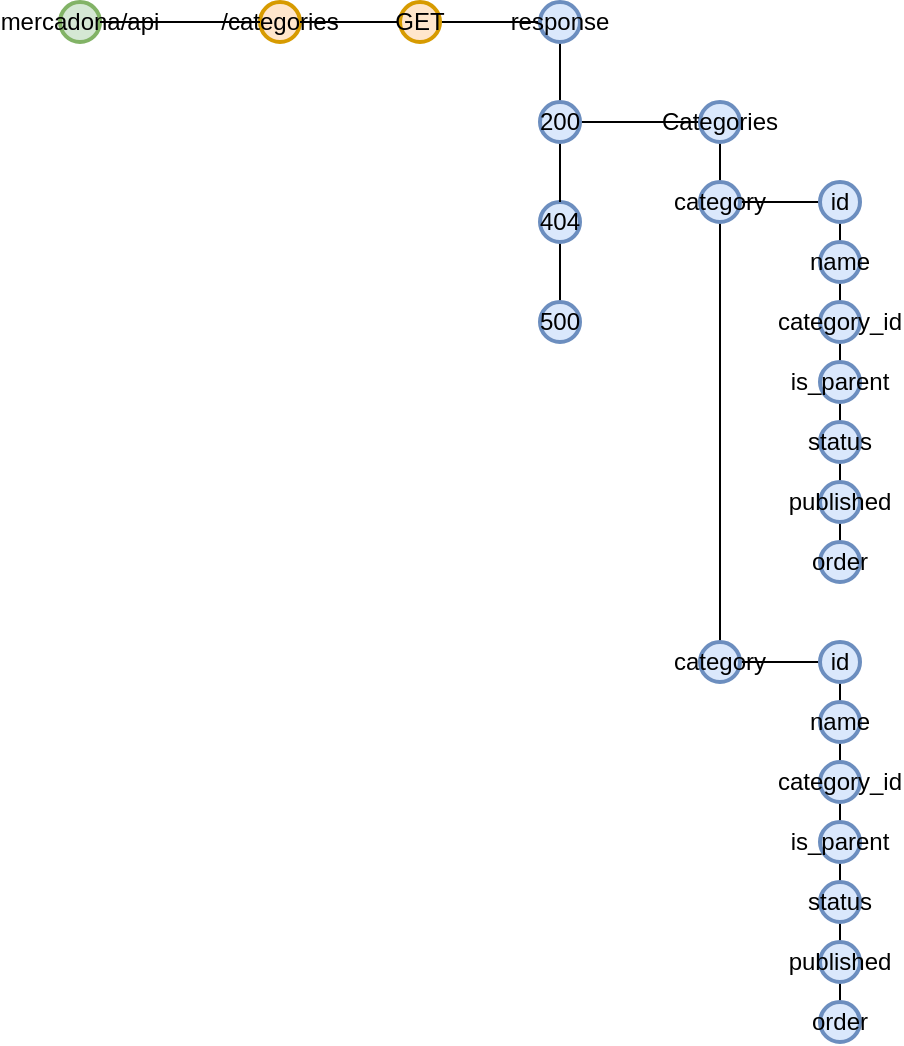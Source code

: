 <mxfile version="20.6.0" type="github">
  <diagram id="62L7udKTN0seH_R6N3dy" name="Página-1">
    <mxGraphModel dx="976" dy="579" grid="1" gridSize="10" guides="1" tooltips="1" connect="1" arrows="1" fold="1" page="1" pageScale="1" pageWidth="827" pageHeight="1169" math="0" shadow="0">
      <root>
        <mxCell id="0" />
        <mxCell id="1" parent="0" />
        <mxCell id="DiYAFlhnTvCMc2Pwmvz9-1" value="mercadona/api" style="strokeWidth=2;html=1;shape=mxgraph.flowchart.start_2;whiteSpace=wrap;fillColor=#d5e8d4;strokeColor=#82b366;" vertex="1" parent="1">
          <mxGeometry x="130" y="210" width="20" height="20" as="geometry" />
        </mxCell>
        <mxCell id="DiYAFlhnTvCMc2Pwmvz9-2" value="/categories" style="strokeWidth=2;html=1;shape=mxgraph.flowchart.start_2;whiteSpace=wrap;fillColor=#ffe6cc;strokeColor=#d79b00;" vertex="1" parent="1">
          <mxGeometry x="230" y="210" width="20" height="20" as="geometry" />
        </mxCell>
        <mxCell id="DiYAFlhnTvCMc2Pwmvz9-10" value="" style="edgeStyle=orthogonalEdgeStyle;rounded=0;orthogonalLoop=1;jettySize=auto;html=1;endArrow=none;endFill=0;" edge="1" parent="1" source="DiYAFlhnTvCMc2Pwmvz9-3" target="DiYAFlhnTvCMc2Pwmvz9-9">
          <mxGeometry relative="1" as="geometry" />
        </mxCell>
        <mxCell id="DiYAFlhnTvCMc2Pwmvz9-64" value="" style="edgeStyle=orthogonalEdgeStyle;rounded=0;orthogonalLoop=1;jettySize=auto;html=1;endArrow=none;endFill=0;" edge="1" parent="1" source="DiYAFlhnTvCMc2Pwmvz9-3" target="DiYAFlhnTvCMc2Pwmvz9-59">
          <mxGeometry relative="1" as="geometry" />
        </mxCell>
        <mxCell id="DiYAFlhnTvCMc2Pwmvz9-3" value="response" style="strokeWidth=2;html=1;shape=mxgraph.flowchart.start_2;whiteSpace=wrap;fillColor=#dae8fc;strokeColor=#6c8ebf;" vertex="1" parent="1">
          <mxGeometry x="370" y="210" width="20" height="20" as="geometry" />
        </mxCell>
        <mxCell id="DiYAFlhnTvCMc2Pwmvz9-4" value="" style="endArrow=none;html=1;rounded=0;exitX=1;exitY=0.5;exitDx=0;exitDy=0;exitPerimeter=0;entryX=0;entryY=0.5;entryDx=0;entryDy=0;entryPerimeter=0;" edge="1" parent="1" source="DiYAFlhnTvCMc2Pwmvz9-1" target="DiYAFlhnTvCMc2Pwmvz9-2">
          <mxGeometry width="50" height="50" relative="1" as="geometry">
            <mxPoint x="390" y="330" as="sourcePoint" />
            <mxPoint x="220" y="210" as="targetPoint" />
          </mxGeometry>
        </mxCell>
        <mxCell id="DiYAFlhnTvCMc2Pwmvz9-13" value="" style="edgeStyle=orthogonalEdgeStyle;rounded=0;orthogonalLoop=1;jettySize=auto;html=1;endArrow=none;endFill=0;" edge="1" parent="1" source="DiYAFlhnTvCMc2Pwmvz9-6" target="DiYAFlhnTvCMc2Pwmvz9-12">
          <mxGeometry relative="1" as="geometry" />
        </mxCell>
        <mxCell id="DiYAFlhnTvCMc2Pwmvz9-6" value="404" style="strokeWidth=2;html=1;shape=mxgraph.flowchart.start_2;whiteSpace=wrap;fillColor=#dae8fc;strokeColor=#6c8ebf;" vertex="1" parent="1">
          <mxGeometry x="370" y="310" width="20" height="20" as="geometry" />
        </mxCell>
        <mxCell id="DiYAFlhnTvCMc2Pwmvz9-11" value="" style="edgeStyle=orthogonalEdgeStyle;rounded=0;orthogonalLoop=1;jettySize=auto;html=1;endArrow=none;endFill=0;" edge="1" parent="1" source="DiYAFlhnTvCMc2Pwmvz9-9" target="DiYAFlhnTvCMc2Pwmvz9-6">
          <mxGeometry relative="1" as="geometry" />
        </mxCell>
        <mxCell id="DiYAFlhnTvCMc2Pwmvz9-15" value="" style="edgeStyle=orthogonalEdgeStyle;rounded=0;orthogonalLoop=1;jettySize=auto;html=1;endArrow=none;endFill=0;" edge="1" parent="1" source="DiYAFlhnTvCMc2Pwmvz9-9" target="DiYAFlhnTvCMc2Pwmvz9-14">
          <mxGeometry relative="1" as="geometry" />
        </mxCell>
        <mxCell id="DiYAFlhnTvCMc2Pwmvz9-9" value="200" style="strokeWidth=2;html=1;shape=mxgraph.flowchart.start_2;whiteSpace=wrap;fillColor=#dae8fc;strokeColor=#6c8ebf;" vertex="1" parent="1">
          <mxGeometry x="370" y="260" width="20" height="20" as="geometry" />
        </mxCell>
        <mxCell id="DiYAFlhnTvCMc2Pwmvz9-12" value="500" style="strokeWidth=2;html=1;shape=mxgraph.flowchart.start_2;whiteSpace=wrap;fillColor=#dae8fc;strokeColor=#6c8ebf;" vertex="1" parent="1">
          <mxGeometry x="370" y="360" width="20" height="20" as="geometry" />
        </mxCell>
        <mxCell id="DiYAFlhnTvCMc2Pwmvz9-20" value="" style="edgeStyle=orthogonalEdgeStyle;rounded=0;orthogonalLoop=1;jettySize=auto;html=1;endArrow=none;endFill=0;" edge="1" parent="1" source="DiYAFlhnTvCMc2Pwmvz9-14" target="DiYAFlhnTvCMc2Pwmvz9-17">
          <mxGeometry relative="1" as="geometry" />
        </mxCell>
        <mxCell id="DiYAFlhnTvCMc2Pwmvz9-14" value="Categories" style="strokeWidth=2;html=1;shape=mxgraph.flowchart.start_2;whiteSpace=wrap;fillColor=#dae8fc;strokeColor=#6c8ebf;" vertex="1" parent="1">
          <mxGeometry x="450" y="260" width="20" height="20" as="geometry" />
        </mxCell>
        <mxCell id="DiYAFlhnTvCMc2Pwmvz9-22" style="edgeStyle=orthogonalEdgeStyle;rounded=0;orthogonalLoop=1;jettySize=auto;html=1;exitX=0.5;exitY=1;exitDx=0;exitDy=0;exitPerimeter=0;entryX=0.5;entryY=0;entryDx=0;entryDy=0;entryPerimeter=0;endArrow=none;endFill=0;" edge="1" parent="1" source="DiYAFlhnTvCMc2Pwmvz9-17" target="DiYAFlhnTvCMc2Pwmvz9-21">
          <mxGeometry relative="1" as="geometry" />
        </mxCell>
        <mxCell id="DiYAFlhnTvCMc2Pwmvz9-24" value="" style="edgeStyle=orthogonalEdgeStyle;rounded=0;orthogonalLoop=1;jettySize=auto;html=1;endArrow=none;endFill=0;" edge="1" parent="1" source="DiYAFlhnTvCMc2Pwmvz9-17" target="DiYAFlhnTvCMc2Pwmvz9-23">
          <mxGeometry relative="1" as="geometry" />
        </mxCell>
        <mxCell id="DiYAFlhnTvCMc2Pwmvz9-17" value="category" style="strokeWidth=2;html=1;shape=mxgraph.flowchart.start_2;whiteSpace=wrap;fillColor=#dae8fc;strokeColor=#6c8ebf;" vertex="1" parent="1">
          <mxGeometry x="450" y="300" width="20" height="20" as="geometry" />
        </mxCell>
        <mxCell id="DiYAFlhnTvCMc2Pwmvz9-58" value="" style="edgeStyle=orthogonalEdgeStyle;rounded=0;orthogonalLoop=1;jettySize=auto;html=1;endArrow=none;endFill=0;" edge="1" parent="1" source="DiYAFlhnTvCMc2Pwmvz9-21" target="DiYAFlhnTvCMc2Pwmvz9-48">
          <mxGeometry relative="1" as="geometry" />
        </mxCell>
        <mxCell id="DiYAFlhnTvCMc2Pwmvz9-21" value="category" style="strokeWidth=2;html=1;shape=mxgraph.flowchart.start_2;whiteSpace=wrap;fillColor=#dae8fc;strokeColor=#6c8ebf;" vertex="1" parent="1">
          <mxGeometry x="450" y="530" width="20" height="20" as="geometry" />
        </mxCell>
        <mxCell id="DiYAFlhnTvCMc2Pwmvz9-26" value="" style="edgeStyle=orthogonalEdgeStyle;rounded=0;orthogonalLoop=1;jettySize=auto;html=1;endArrow=none;endFill=0;" edge="1" parent="1" source="DiYAFlhnTvCMc2Pwmvz9-23" target="DiYAFlhnTvCMc2Pwmvz9-25">
          <mxGeometry relative="1" as="geometry" />
        </mxCell>
        <mxCell id="DiYAFlhnTvCMc2Pwmvz9-23" value="id" style="strokeWidth=2;html=1;shape=mxgraph.flowchart.start_2;whiteSpace=wrap;fillColor=#dae8fc;strokeColor=#6c8ebf;" vertex="1" parent="1">
          <mxGeometry x="510" y="300" width="20" height="20" as="geometry" />
        </mxCell>
        <mxCell id="DiYAFlhnTvCMc2Pwmvz9-33" value="" style="edgeStyle=orthogonalEdgeStyle;rounded=0;orthogonalLoop=1;jettySize=auto;html=1;endArrow=none;endFill=0;" edge="1" parent="1" source="DiYAFlhnTvCMc2Pwmvz9-25" target="DiYAFlhnTvCMc2Pwmvz9-32">
          <mxGeometry relative="1" as="geometry" />
        </mxCell>
        <mxCell id="DiYAFlhnTvCMc2Pwmvz9-25" value="name" style="strokeWidth=2;html=1;shape=mxgraph.flowchart.start_2;whiteSpace=wrap;fillColor=#dae8fc;strokeColor=#6c8ebf;" vertex="1" parent="1">
          <mxGeometry x="510" y="330" width="20" height="20" as="geometry" />
        </mxCell>
        <mxCell id="DiYAFlhnTvCMc2Pwmvz9-35" value="" style="edgeStyle=orthogonalEdgeStyle;rounded=0;orthogonalLoop=1;jettySize=auto;html=1;endArrow=none;endFill=0;" edge="1" parent="1" source="DiYAFlhnTvCMc2Pwmvz9-32" target="DiYAFlhnTvCMc2Pwmvz9-34">
          <mxGeometry relative="1" as="geometry" />
        </mxCell>
        <mxCell id="DiYAFlhnTvCMc2Pwmvz9-32" value="category_id" style="strokeWidth=2;html=1;shape=mxgraph.flowchart.start_2;whiteSpace=wrap;fillColor=#dae8fc;strokeColor=#6c8ebf;" vertex="1" parent="1">
          <mxGeometry x="510" y="360" width="20" height="20" as="geometry" />
        </mxCell>
        <mxCell id="DiYAFlhnTvCMc2Pwmvz9-38" value="" style="edgeStyle=orthogonalEdgeStyle;rounded=0;orthogonalLoop=1;jettySize=auto;html=1;endArrow=none;endFill=0;" edge="1" parent="1" source="DiYAFlhnTvCMc2Pwmvz9-34" target="DiYAFlhnTvCMc2Pwmvz9-37">
          <mxGeometry relative="1" as="geometry" />
        </mxCell>
        <mxCell id="DiYAFlhnTvCMc2Pwmvz9-34" value="is_parent" style="strokeWidth=2;html=1;shape=mxgraph.flowchart.start_2;whiteSpace=wrap;fillColor=#dae8fc;strokeColor=#6c8ebf;" vertex="1" parent="1">
          <mxGeometry x="510" y="390" width="20" height="20" as="geometry" />
        </mxCell>
        <mxCell id="DiYAFlhnTvCMc2Pwmvz9-40" value="" style="edgeStyle=orthogonalEdgeStyle;rounded=0;orthogonalLoop=1;jettySize=auto;html=1;endArrow=none;endFill=0;" edge="1" parent="1" source="DiYAFlhnTvCMc2Pwmvz9-37" target="DiYAFlhnTvCMc2Pwmvz9-39">
          <mxGeometry relative="1" as="geometry" />
        </mxCell>
        <mxCell id="DiYAFlhnTvCMc2Pwmvz9-37" value="status" style="strokeWidth=2;html=1;shape=mxgraph.flowchart.start_2;whiteSpace=wrap;fillColor=#dae8fc;strokeColor=#6c8ebf;" vertex="1" parent="1">
          <mxGeometry x="510" y="420" width="20" height="20" as="geometry" />
        </mxCell>
        <mxCell id="DiYAFlhnTvCMc2Pwmvz9-44" value="" style="edgeStyle=orthogonalEdgeStyle;rounded=0;orthogonalLoop=1;jettySize=auto;html=1;endArrow=none;endFill=0;" edge="1" parent="1" source="DiYAFlhnTvCMc2Pwmvz9-39" target="DiYAFlhnTvCMc2Pwmvz9-43">
          <mxGeometry relative="1" as="geometry" />
        </mxCell>
        <mxCell id="DiYAFlhnTvCMc2Pwmvz9-39" value="published" style="strokeWidth=2;html=1;shape=mxgraph.flowchart.start_2;whiteSpace=wrap;fillColor=#dae8fc;strokeColor=#6c8ebf;" vertex="1" parent="1">
          <mxGeometry x="510" y="450" width="20" height="20" as="geometry" />
        </mxCell>
        <mxCell id="DiYAFlhnTvCMc2Pwmvz9-43" value="order" style="strokeWidth=2;html=1;shape=mxgraph.flowchart.start_2;whiteSpace=wrap;fillColor=#dae8fc;strokeColor=#6c8ebf;" vertex="1" parent="1">
          <mxGeometry x="510" y="480" width="20" height="20" as="geometry" />
        </mxCell>
        <mxCell id="DiYAFlhnTvCMc2Pwmvz9-45" value="" style="edgeStyle=orthogonalEdgeStyle;rounded=0;orthogonalLoop=1;jettySize=auto;html=1;endArrow=none;endFill=0;" edge="1" parent="1" source="DiYAFlhnTvCMc2Pwmvz9-46" target="DiYAFlhnTvCMc2Pwmvz9-48">
          <mxGeometry relative="1" as="geometry" />
        </mxCell>
        <mxCell id="DiYAFlhnTvCMc2Pwmvz9-46" value="id" style="strokeWidth=2;html=1;shape=mxgraph.flowchart.start_2;whiteSpace=wrap;fillColor=#dae8fc;strokeColor=#6c8ebf;" vertex="1" parent="1">
          <mxGeometry x="510" y="530" width="20" height="20" as="geometry" />
        </mxCell>
        <mxCell id="DiYAFlhnTvCMc2Pwmvz9-47" value="" style="edgeStyle=orthogonalEdgeStyle;rounded=0;orthogonalLoop=1;jettySize=auto;html=1;endArrow=none;endFill=0;" edge="1" parent="1" source="DiYAFlhnTvCMc2Pwmvz9-48" target="DiYAFlhnTvCMc2Pwmvz9-50">
          <mxGeometry relative="1" as="geometry" />
        </mxCell>
        <mxCell id="DiYAFlhnTvCMc2Pwmvz9-48" value="name" style="strokeWidth=2;html=1;shape=mxgraph.flowchart.start_2;whiteSpace=wrap;fillColor=#dae8fc;strokeColor=#6c8ebf;" vertex="1" parent="1">
          <mxGeometry x="510" y="560" width="20" height="20" as="geometry" />
        </mxCell>
        <mxCell id="DiYAFlhnTvCMc2Pwmvz9-49" value="" style="edgeStyle=orthogonalEdgeStyle;rounded=0;orthogonalLoop=1;jettySize=auto;html=1;endArrow=none;endFill=0;" edge="1" parent="1" source="DiYAFlhnTvCMc2Pwmvz9-50" target="DiYAFlhnTvCMc2Pwmvz9-52">
          <mxGeometry relative="1" as="geometry" />
        </mxCell>
        <mxCell id="DiYAFlhnTvCMc2Pwmvz9-50" value="category_id" style="strokeWidth=2;html=1;shape=mxgraph.flowchart.start_2;whiteSpace=wrap;fillColor=#dae8fc;strokeColor=#6c8ebf;" vertex="1" parent="1">
          <mxGeometry x="510" y="590" width="20" height="20" as="geometry" />
        </mxCell>
        <mxCell id="DiYAFlhnTvCMc2Pwmvz9-51" value="" style="edgeStyle=orthogonalEdgeStyle;rounded=0;orthogonalLoop=1;jettySize=auto;html=1;endArrow=none;endFill=0;" edge="1" parent="1" source="DiYAFlhnTvCMc2Pwmvz9-52" target="DiYAFlhnTvCMc2Pwmvz9-54">
          <mxGeometry relative="1" as="geometry" />
        </mxCell>
        <mxCell id="DiYAFlhnTvCMc2Pwmvz9-52" value="is_parent" style="strokeWidth=2;html=1;shape=mxgraph.flowchart.start_2;whiteSpace=wrap;fillColor=#dae8fc;strokeColor=#6c8ebf;" vertex="1" parent="1">
          <mxGeometry x="510" y="620" width="20" height="20" as="geometry" />
        </mxCell>
        <mxCell id="DiYAFlhnTvCMc2Pwmvz9-53" value="" style="edgeStyle=orthogonalEdgeStyle;rounded=0;orthogonalLoop=1;jettySize=auto;html=1;endArrow=none;endFill=0;" edge="1" parent="1" source="DiYAFlhnTvCMc2Pwmvz9-54" target="DiYAFlhnTvCMc2Pwmvz9-56">
          <mxGeometry relative="1" as="geometry" />
        </mxCell>
        <mxCell id="DiYAFlhnTvCMc2Pwmvz9-54" value="status" style="strokeWidth=2;html=1;shape=mxgraph.flowchart.start_2;whiteSpace=wrap;fillColor=#dae8fc;strokeColor=#6c8ebf;" vertex="1" parent="1">
          <mxGeometry x="510" y="650" width="20" height="20" as="geometry" />
        </mxCell>
        <mxCell id="DiYAFlhnTvCMc2Pwmvz9-55" value="" style="edgeStyle=orthogonalEdgeStyle;rounded=0;orthogonalLoop=1;jettySize=auto;html=1;endArrow=none;endFill=0;" edge="1" parent="1" source="DiYAFlhnTvCMc2Pwmvz9-56" target="DiYAFlhnTvCMc2Pwmvz9-57">
          <mxGeometry relative="1" as="geometry" />
        </mxCell>
        <mxCell id="DiYAFlhnTvCMc2Pwmvz9-56" value="published" style="strokeWidth=2;html=1;shape=mxgraph.flowchart.start_2;whiteSpace=wrap;fillColor=#dae8fc;strokeColor=#6c8ebf;" vertex="1" parent="1">
          <mxGeometry x="510" y="680" width="20" height="20" as="geometry" />
        </mxCell>
        <mxCell id="DiYAFlhnTvCMc2Pwmvz9-57" value="order" style="strokeWidth=2;html=1;shape=mxgraph.flowchart.start_2;whiteSpace=wrap;fillColor=#dae8fc;strokeColor=#6c8ebf;" vertex="1" parent="1">
          <mxGeometry x="510" y="710" width="20" height="20" as="geometry" />
        </mxCell>
        <mxCell id="DiYAFlhnTvCMc2Pwmvz9-63" value="" style="edgeStyle=orthogonalEdgeStyle;rounded=0;orthogonalLoop=1;jettySize=auto;html=1;endArrow=none;endFill=0;" edge="1" parent="1" source="DiYAFlhnTvCMc2Pwmvz9-59" target="DiYAFlhnTvCMc2Pwmvz9-2">
          <mxGeometry relative="1" as="geometry" />
        </mxCell>
        <mxCell id="DiYAFlhnTvCMc2Pwmvz9-59" value="GET" style="strokeWidth=2;html=1;shape=mxgraph.flowchart.start_2;whiteSpace=wrap;fillColor=#ffe6cc;strokeColor=#d79b00;" vertex="1" parent="1">
          <mxGeometry x="300" y="210" width="20" height="20" as="geometry" />
        </mxCell>
      </root>
    </mxGraphModel>
  </diagram>
</mxfile>

